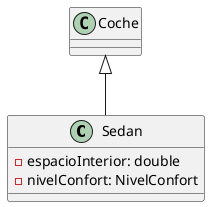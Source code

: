 @startuml
class Sedan extends Coche {
    - espacioInterior: double
    - nivelConfort: NivelConfort
}
@enduml
